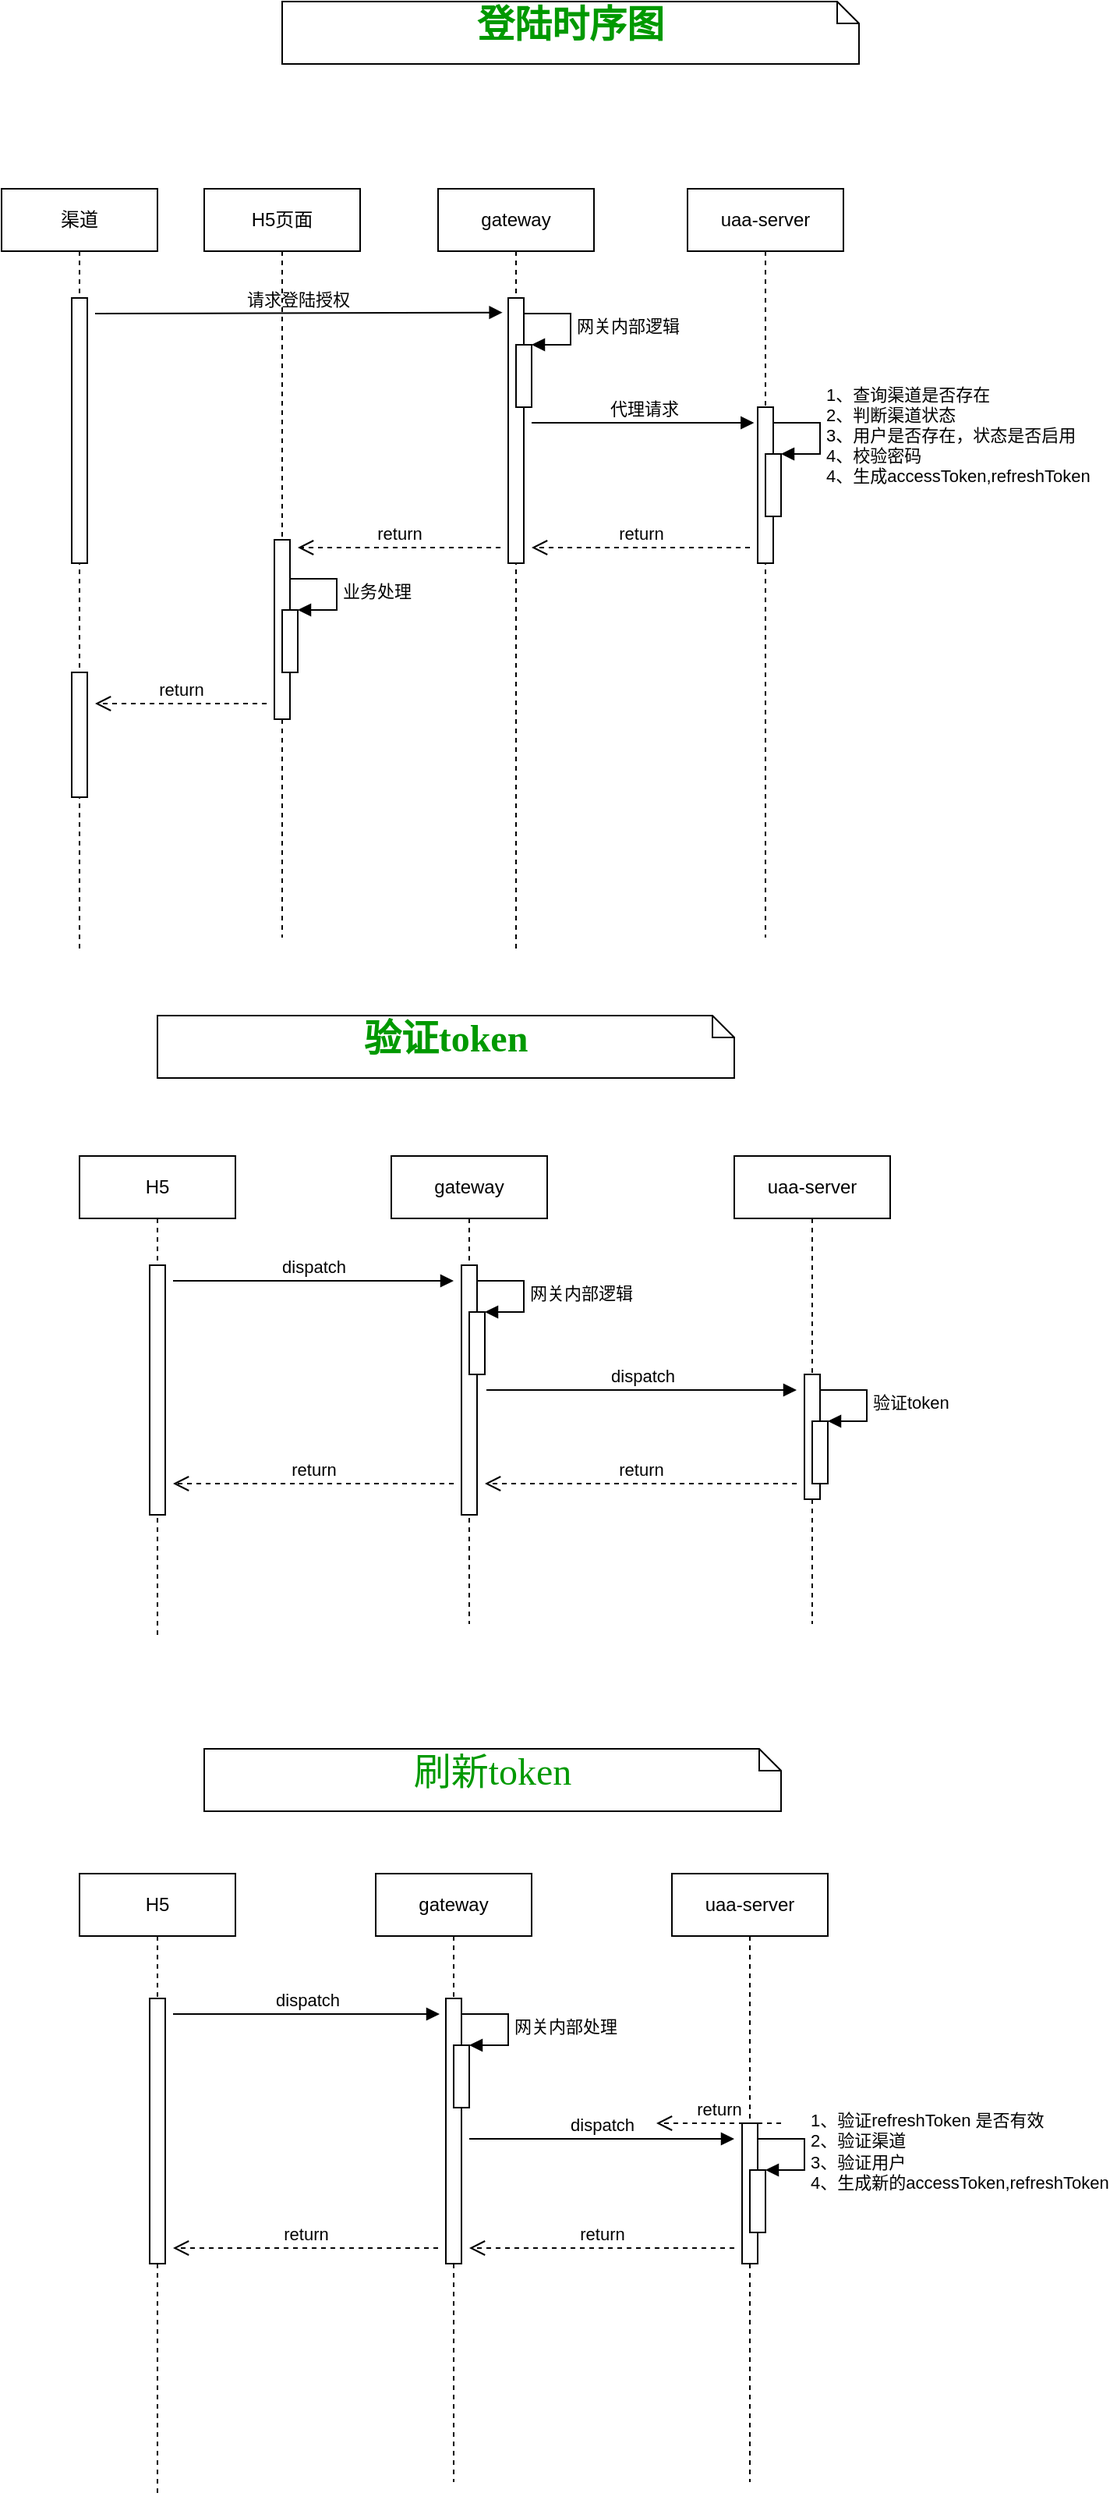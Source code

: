 <mxfile version="14.6.1" type="github">
  <diagram name="Page-1" id="13e1069c-82ec-6db2-03f1-153e76fe0fe0">
    <mxGraphModel dx="1022" dy="437" grid="1" gridSize="10" guides="1" tooltips="1" connect="1" arrows="1" fold="1" page="1" pageScale="1" pageWidth="1100" pageHeight="850" background="#ffffff" math="0" shadow="0">
      <root>
        <mxCell id="0" />
        <mxCell id="1" parent="0" />
        <mxCell id="7baba1c4bc27f4b0-40" value="&lt;font&gt;&lt;b&gt;&lt;font color=&quot;#009900&quot; style=&quot;font-size: 24px&quot;&gt;登陆时序图&lt;/font&gt;&lt;br&gt;&lt;/b&gt;&lt;/font&gt;" style="shape=note;whiteSpace=wrap;html=1;size=14;verticalAlign=top;align=center;spacingTop=-6;rounded=0;shadow=0;comic=0;labelBackgroundColor=none;strokeWidth=1;fontFamily=Verdana;fontSize=12" parent="1" vertex="1">
          <mxGeometry x="240" width="370" height="40" as="geometry" />
        </mxCell>
        <mxCell id="KGN7WheUU5ocgR0QFIUr-1" value="渠道" style="shape=umlLifeline;perimeter=lifelinePerimeter;whiteSpace=wrap;html=1;container=1;collapsible=0;recursiveResize=0;outlineConnect=0;" vertex="1" parent="1">
          <mxGeometry x="60" y="120" width="100" height="490" as="geometry" />
        </mxCell>
        <mxCell id="KGN7WheUU5ocgR0QFIUr-4" value="" style="html=1;points=[];perimeter=orthogonalPerimeter;" vertex="1" parent="KGN7WheUU5ocgR0QFIUr-1">
          <mxGeometry x="45" y="70" width="10" height="170" as="geometry" />
        </mxCell>
        <mxCell id="KGN7WheUU5ocgR0QFIUr-5" value="请求登陆授权" style="html=1;verticalAlign=bottom;endArrow=block;entryX=-0.367;entryY=0.055;entryDx=0;entryDy=0;entryPerimeter=0;" edge="1" parent="KGN7WheUU5ocgR0QFIUr-1" target="KGN7WheUU5ocgR0QFIUr-8">
          <mxGeometry width="80" relative="1" as="geometry">
            <mxPoint x="60" y="80" as="sourcePoint" />
            <mxPoint x="220" y="80" as="targetPoint" />
          </mxGeometry>
        </mxCell>
        <mxCell id="KGN7WheUU5ocgR0QFIUr-25" value="" style="html=1;points=[];perimeter=orthogonalPerimeter;" vertex="1" parent="KGN7WheUU5ocgR0QFIUr-1">
          <mxGeometry x="45" y="310" width="10" height="80" as="geometry" />
        </mxCell>
        <mxCell id="KGN7WheUU5ocgR0QFIUr-26" value="return" style="html=1;verticalAlign=bottom;endArrow=open;dashed=1;endSize=8;" edge="1" parent="KGN7WheUU5ocgR0QFIUr-1">
          <mxGeometry relative="1" as="geometry">
            <mxPoint x="170" y="330" as="sourcePoint" />
            <mxPoint x="60" y="330" as="targetPoint" />
          </mxGeometry>
        </mxCell>
        <mxCell id="KGN7WheUU5ocgR0QFIUr-2" value="gateway" style="shape=umlLifeline;perimeter=lifelinePerimeter;whiteSpace=wrap;html=1;container=1;collapsible=0;recursiveResize=0;outlineConnect=0;" vertex="1" parent="1">
          <mxGeometry x="340" y="120" width="100" height="490" as="geometry" />
        </mxCell>
        <mxCell id="KGN7WheUU5ocgR0QFIUr-8" value="" style="html=1;points=[];perimeter=orthogonalPerimeter;" vertex="1" parent="KGN7WheUU5ocgR0QFIUr-2">
          <mxGeometry x="45" y="70" width="10" height="170" as="geometry" />
        </mxCell>
        <mxCell id="KGN7WheUU5ocgR0QFIUr-9" value="" style="html=1;points=[];perimeter=orthogonalPerimeter;" vertex="1" parent="KGN7WheUU5ocgR0QFIUr-2">
          <mxGeometry x="50" y="100" width="10" height="40" as="geometry" />
        </mxCell>
        <mxCell id="KGN7WheUU5ocgR0QFIUr-10" value="网关内部逻辑" style="edgeStyle=orthogonalEdgeStyle;html=1;align=left;spacingLeft=2;endArrow=block;rounded=0;entryX=1;entryY=0;" edge="1" target="KGN7WheUU5ocgR0QFIUr-9" parent="KGN7WheUU5ocgR0QFIUr-2">
          <mxGeometry relative="1" as="geometry">
            <mxPoint x="55" y="80" as="sourcePoint" />
            <Array as="points">
              <mxPoint x="85" y="80" />
            </Array>
          </mxGeometry>
        </mxCell>
        <mxCell id="KGN7WheUU5ocgR0QFIUr-11" value="代理请求" style="html=1;verticalAlign=bottom;endArrow=block;entryX=-0.233;entryY=0.1;entryDx=0;entryDy=0;entryPerimeter=0;" edge="1" parent="KGN7WheUU5ocgR0QFIUr-2" target="KGN7WheUU5ocgR0QFIUr-12">
          <mxGeometry width="80" relative="1" as="geometry">
            <mxPoint x="60" y="150" as="sourcePoint" />
            <mxPoint x="140" y="150" as="targetPoint" />
          </mxGeometry>
        </mxCell>
        <mxCell id="KGN7WheUU5ocgR0QFIUr-3" value="uaa-server" style="shape=umlLifeline;perimeter=lifelinePerimeter;whiteSpace=wrap;html=1;container=1;collapsible=0;recursiveResize=0;outlineConnect=0;" vertex="1" parent="1">
          <mxGeometry x="500" y="120" width="100" height="480" as="geometry" />
        </mxCell>
        <mxCell id="KGN7WheUU5ocgR0QFIUr-12" value="" style="html=1;points=[];perimeter=orthogonalPerimeter;" vertex="1" parent="KGN7WheUU5ocgR0QFIUr-3">
          <mxGeometry x="45" y="140" width="10" height="100" as="geometry" />
        </mxCell>
        <mxCell id="KGN7WheUU5ocgR0QFIUr-13" value="" style="html=1;points=[];perimeter=orthogonalPerimeter;" vertex="1" parent="KGN7WheUU5ocgR0QFIUr-3">
          <mxGeometry x="50" y="170" width="10" height="40" as="geometry" />
        </mxCell>
        <mxCell id="KGN7WheUU5ocgR0QFIUr-14" value="1、查询渠道是否存在&lt;br&gt;2、判断渠道状态&lt;br&gt;3、用户是否存在，状态是否启用&lt;br&gt;4、校验密码&lt;br&gt;4、生成accessToken,refreshToken" style="edgeStyle=orthogonalEdgeStyle;html=1;align=left;spacingLeft=2;endArrow=block;rounded=0;entryX=1;entryY=0;" edge="1" target="KGN7WheUU5ocgR0QFIUr-13" parent="KGN7WheUU5ocgR0QFIUr-3">
          <mxGeometry relative="1" as="geometry">
            <mxPoint x="55" y="150" as="sourcePoint" />
            <Array as="points">
              <mxPoint x="85" y="150" />
            </Array>
          </mxGeometry>
        </mxCell>
        <mxCell id="KGN7WheUU5ocgR0QFIUr-15" value="return" style="html=1;verticalAlign=bottom;endArrow=open;dashed=1;endSize=8;" edge="1" parent="1">
          <mxGeometry relative="1" as="geometry">
            <mxPoint x="540" y="350" as="sourcePoint" />
            <mxPoint x="400" y="350" as="targetPoint" />
          </mxGeometry>
        </mxCell>
        <mxCell id="KGN7WheUU5ocgR0QFIUr-18" value="H5页面" style="shape=umlLifeline;perimeter=lifelinePerimeter;whiteSpace=wrap;html=1;container=1;collapsible=0;recursiveResize=0;outlineConnect=0;" vertex="1" parent="1">
          <mxGeometry x="190" y="120" width="100" height="480" as="geometry" />
        </mxCell>
        <mxCell id="KGN7WheUU5ocgR0QFIUr-19" value="" style="html=1;points=[];perimeter=orthogonalPerimeter;" vertex="1" parent="KGN7WheUU5ocgR0QFIUr-18">
          <mxGeometry x="45" y="225" width="10" height="115" as="geometry" />
        </mxCell>
        <mxCell id="KGN7WheUU5ocgR0QFIUr-20" value="return" style="html=1;verticalAlign=bottom;endArrow=open;dashed=1;endSize=8;" edge="1" parent="KGN7WheUU5ocgR0QFIUr-18">
          <mxGeometry relative="1" as="geometry">
            <mxPoint x="190" y="230" as="sourcePoint" />
            <mxPoint x="60" y="230" as="targetPoint" />
          </mxGeometry>
        </mxCell>
        <mxCell id="KGN7WheUU5ocgR0QFIUr-23" value="" style="html=1;points=[];perimeter=orthogonalPerimeter;" vertex="1" parent="KGN7WheUU5ocgR0QFIUr-18">
          <mxGeometry x="50" y="270" width="10" height="40" as="geometry" />
        </mxCell>
        <mxCell id="KGN7WheUU5ocgR0QFIUr-24" value="业务处理" style="edgeStyle=orthogonalEdgeStyle;html=1;align=left;spacingLeft=2;endArrow=block;rounded=0;entryX=1;entryY=0;" edge="1" target="KGN7WheUU5ocgR0QFIUr-23" parent="KGN7WheUU5ocgR0QFIUr-18">
          <mxGeometry relative="1" as="geometry">
            <mxPoint x="55" y="250" as="sourcePoint" />
            <Array as="points">
              <mxPoint x="85" y="250" />
            </Array>
          </mxGeometry>
        </mxCell>
        <mxCell id="KGN7WheUU5ocgR0QFIUr-28" value="H5" style="shape=umlLifeline;perimeter=lifelinePerimeter;whiteSpace=wrap;html=1;container=1;collapsible=0;recursiveResize=0;outlineConnect=0;" vertex="1" parent="1">
          <mxGeometry x="110" y="740" width="100" height="310" as="geometry" />
        </mxCell>
        <mxCell id="KGN7WheUU5ocgR0QFIUr-32" value="" style="html=1;points=[];perimeter=orthogonalPerimeter;" vertex="1" parent="KGN7WheUU5ocgR0QFIUr-28">
          <mxGeometry x="45" y="70" width="10" height="160" as="geometry" />
        </mxCell>
        <mxCell id="KGN7WheUU5ocgR0QFIUr-33" value="dispatch" style="html=1;verticalAlign=bottom;endArrow=block;" edge="1" parent="KGN7WheUU5ocgR0QFIUr-28">
          <mxGeometry width="80" relative="1" as="geometry">
            <mxPoint x="60" y="80" as="sourcePoint" />
            <mxPoint x="240" y="80" as="targetPoint" />
          </mxGeometry>
        </mxCell>
        <mxCell id="KGN7WheUU5ocgR0QFIUr-29" value="gateway" style="shape=umlLifeline;perimeter=lifelinePerimeter;whiteSpace=wrap;html=1;container=1;collapsible=0;recursiveResize=0;outlineConnect=0;" vertex="1" parent="1">
          <mxGeometry x="310" y="740" width="100" height="300" as="geometry" />
        </mxCell>
        <mxCell id="KGN7WheUU5ocgR0QFIUr-34" value="" style="html=1;points=[];perimeter=orthogonalPerimeter;" vertex="1" parent="KGN7WheUU5ocgR0QFIUr-29">
          <mxGeometry x="45" y="70" width="10" height="160" as="geometry" />
        </mxCell>
        <mxCell id="KGN7WheUU5ocgR0QFIUr-35" value="" style="html=1;points=[];perimeter=orthogonalPerimeter;" vertex="1" parent="KGN7WheUU5ocgR0QFIUr-29">
          <mxGeometry x="50" y="100" width="10" height="40" as="geometry" />
        </mxCell>
        <mxCell id="KGN7WheUU5ocgR0QFIUr-36" value="网关内部逻辑" style="edgeStyle=orthogonalEdgeStyle;html=1;align=left;spacingLeft=2;endArrow=block;rounded=0;entryX=1;entryY=0;" edge="1" target="KGN7WheUU5ocgR0QFIUr-35" parent="KGN7WheUU5ocgR0QFIUr-29">
          <mxGeometry relative="1" as="geometry">
            <mxPoint x="55" y="80" as="sourcePoint" />
            <Array as="points">
              <mxPoint x="85" y="80" />
            </Array>
          </mxGeometry>
        </mxCell>
        <mxCell id="KGN7WheUU5ocgR0QFIUr-30" value="uaa-server" style="shape=umlLifeline;perimeter=lifelinePerimeter;whiteSpace=wrap;html=1;container=1;collapsible=0;recursiveResize=0;outlineConnect=0;" vertex="1" parent="1">
          <mxGeometry x="530" y="740" width="100" height="300" as="geometry" />
        </mxCell>
        <mxCell id="KGN7WheUU5ocgR0QFIUr-38" value="" style="html=1;points=[];perimeter=orthogonalPerimeter;" vertex="1" parent="KGN7WheUU5ocgR0QFIUr-30">
          <mxGeometry x="45" y="140" width="10" height="80" as="geometry" />
        </mxCell>
        <mxCell id="KGN7WheUU5ocgR0QFIUr-39" value="" style="html=1;points=[];perimeter=orthogonalPerimeter;" vertex="1" parent="KGN7WheUU5ocgR0QFIUr-30">
          <mxGeometry x="50" y="170" width="10" height="40" as="geometry" />
        </mxCell>
        <mxCell id="KGN7WheUU5ocgR0QFIUr-40" value="验证token" style="edgeStyle=orthogonalEdgeStyle;html=1;align=left;spacingLeft=2;endArrow=block;rounded=0;entryX=1;entryY=0;" edge="1" target="KGN7WheUU5ocgR0QFIUr-39" parent="KGN7WheUU5ocgR0QFIUr-30">
          <mxGeometry relative="1" as="geometry">
            <mxPoint x="55" y="150" as="sourcePoint" />
            <Array as="points">
              <mxPoint x="85" y="150" />
            </Array>
          </mxGeometry>
        </mxCell>
        <mxCell id="KGN7WheUU5ocgR0QFIUr-31" value="&lt;font&gt;&lt;b&gt;&lt;font color=&quot;#009900&quot; style=&quot;font-size: 24px&quot;&gt;验证token&lt;/font&gt;&lt;br&gt;&lt;/b&gt;&lt;/font&gt;" style="shape=note;whiteSpace=wrap;html=1;size=14;verticalAlign=top;align=center;spacingTop=-6;rounded=0;shadow=0;comic=0;labelBackgroundColor=none;strokeWidth=1;fontFamily=Verdana;fontSize=12" vertex="1" parent="1">
          <mxGeometry x="160" y="650" width="370" height="40" as="geometry" />
        </mxCell>
        <mxCell id="KGN7WheUU5ocgR0QFIUr-37" value="dispatch" style="html=1;verticalAlign=bottom;endArrow=block;" edge="1" parent="1">
          <mxGeometry width="80" relative="1" as="geometry">
            <mxPoint x="371" y="890" as="sourcePoint" />
            <mxPoint x="570" y="890" as="targetPoint" />
          </mxGeometry>
        </mxCell>
        <mxCell id="KGN7WheUU5ocgR0QFIUr-41" value="return" style="html=1;verticalAlign=bottom;endArrow=open;dashed=1;endSize=8;" edge="1" parent="1">
          <mxGeometry relative="1" as="geometry">
            <mxPoint x="570" y="950" as="sourcePoint" />
            <mxPoint x="370" y="950" as="targetPoint" />
          </mxGeometry>
        </mxCell>
        <mxCell id="KGN7WheUU5ocgR0QFIUr-42" value="return" style="html=1;verticalAlign=bottom;endArrow=open;dashed=1;endSize=8;" edge="1" parent="1">
          <mxGeometry relative="1" as="geometry">
            <mxPoint x="350" y="950" as="sourcePoint" />
            <mxPoint x="170" y="950" as="targetPoint" />
          </mxGeometry>
        </mxCell>
        <mxCell id="KGN7WheUU5ocgR0QFIUr-43" value="H5" style="shape=umlLifeline;perimeter=lifelinePerimeter;whiteSpace=wrap;html=1;container=1;collapsible=0;recursiveResize=0;outlineConnect=0;" vertex="1" parent="1">
          <mxGeometry x="110" y="1200" width="100" height="400" as="geometry" />
        </mxCell>
        <mxCell id="KGN7WheUU5ocgR0QFIUr-46" value="" style="html=1;points=[];perimeter=orthogonalPerimeter;" vertex="1" parent="KGN7WheUU5ocgR0QFIUr-43">
          <mxGeometry x="45" y="80" width="10" height="170" as="geometry" />
        </mxCell>
        <mxCell id="KGN7WheUU5ocgR0QFIUr-47" value="dispatch" style="html=1;verticalAlign=bottom;endArrow=block;" edge="1" parent="KGN7WheUU5ocgR0QFIUr-43">
          <mxGeometry width="80" relative="1" as="geometry">
            <mxPoint x="60" y="90" as="sourcePoint" />
            <mxPoint x="231" y="90" as="targetPoint" />
          </mxGeometry>
        </mxCell>
        <mxCell id="KGN7WheUU5ocgR0QFIUr-44" value="gateway" style="shape=umlLifeline;perimeter=lifelinePerimeter;whiteSpace=wrap;html=1;container=1;collapsible=0;recursiveResize=0;outlineConnect=0;" vertex="1" parent="1">
          <mxGeometry x="300" y="1200" width="100" height="390" as="geometry" />
        </mxCell>
        <mxCell id="KGN7WheUU5ocgR0QFIUr-48" value="" style="html=1;points=[];perimeter=orthogonalPerimeter;" vertex="1" parent="KGN7WheUU5ocgR0QFIUr-44">
          <mxGeometry x="45" y="80" width="10" height="170" as="geometry" />
        </mxCell>
        <mxCell id="KGN7WheUU5ocgR0QFIUr-51" value="" style="html=1;points=[];perimeter=orthogonalPerimeter;" vertex="1" parent="KGN7WheUU5ocgR0QFIUr-44">
          <mxGeometry x="50" y="110" width="10" height="40" as="geometry" />
        </mxCell>
        <mxCell id="KGN7WheUU5ocgR0QFIUr-52" value="网关内部处理" style="edgeStyle=orthogonalEdgeStyle;html=1;align=left;spacingLeft=2;endArrow=block;rounded=0;entryX=1;entryY=0;" edge="1" target="KGN7WheUU5ocgR0QFIUr-51" parent="KGN7WheUU5ocgR0QFIUr-44">
          <mxGeometry relative="1" as="geometry">
            <mxPoint x="55" y="90" as="sourcePoint" />
            <Array as="points">
              <mxPoint x="85" y="90" />
            </Array>
          </mxGeometry>
        </mxCell>
        <mxCell id="KGN7WheUU5ocgR0QFIUr-53" value="dispatch" style="html=1;verticalAlign=bottom;endArrow=block;" edge="1" parent="KGN7WheUU5ocgR0QFIUr-44">
          <mxGeometry width="80" relative="1" as="geometry">
            <mxPoint x="60" y="170" as="sourcePoint" />
            <mxPoint x="230" y="170" as="targetPoint" />
          </mxGeometry>
        </mxCell>
        <mxCell id="KGN7WheUU5ocgR0QFIUr-45" value="uaa-server" style="shape=umlLifeline;perimeter=lifelinePerimeter;whiteSpace=wrap;html=1;container=1;collapsible=0;recursiveResize=0;outlineConnect=0;" vertex="1" parent="1">
          <mxGeometry x="490" y="1200" width="100" height="390" as="geometry" />
        </mxCell>
        <mxCell id="KGN7WheUU5ocgR0QFIUr-54" value="" style="html=1;points=[];perimeter=orthogonalPerimeter;" vertex="1" parent="KGN7WheUU5ocgR0QFIUr-45">
          <mxGeometry x="45" y="160" width="10" height="90" as="geometry" />
        </mxCell>
        <mxCell id="KGN7WheUU5ocgR0QFIUr-59" value="" style="html=1;points=[];perimeter=orthogonalPerimeter;" vertex="1" parent="KGN7WheUU5ocgR0QFIUr-45">
          <mxGeometry x="50" y="190" width="10" height="40" as="geometry" />
        </mxCell>
        <mxCell id="KGN7WheUU5ocgR0QFIUr-60" value="1、验证refreshToken 是否有效&lt;br&gt;2、验证渠道&lt;br&gt;3、验证用户&lt;br&gt;4、生成新的accessToken,refreshToken" style="edgeStyle=orthogonalEdgeStyle;html=1;align=left;spacingLeft=2;endArrow=block;rounded=0;entryX=1;entryY=0;" edge="1" target="KGN7WheUU5ocgR0QFIUr-59" parent="KGN7WheUU5ocgR0QFIUr-45">
          <mxGeometry relative="1" as="geometry">
            <mxPoint x="55" y="170" as="sourcePoint" />
            <Array as="points">
              <mxPoint x="85" y="170" />
            </Array>
          </mxGeometry>
        </mxCell>
        <mxCell id="KGN7WheUU5ocgR0QFIUr-61" value="return" style="html=1;verticalAlign=bottom;endArrow=open;dashed=1;endSize=8;" edge="1" parent="1">
          <mxGeometry relative="1" as="geometry">
            <mxPoint x="560" y="1360" as="sourcePoint" />
            <mxPoint x="480" y="1360" as="targetPoint" />
          </mxGeometry>
        </mxCell>
        <mxCell id="KGN7WheUU5ocgR0QFIUr-62" value="return" style="html=1;verticalAlign=bottom;endArrow=open;dashed=1;endSize=8;" edge="1" parent="1">
          <mxGeometry relative="1" as="geometry">
            <mxPoint x="530" y="1440" as="sourcePoint" />
            <mxPoint x="360" y="1440" as="targetPoint" />
          </mxGeometry>
        </mxCell>
        <mxCell id="KGN7WheUU5ocgR0QFIUr-63" value="return" style="html=1;verticalAlign=bottom;endArrow=open;dashed=1;endSize=8;" edge="1" parent="1">
          <mxGeometry relative="1" as="geometry">
            <mxPoint x="340" y="1440" as="sourcePoint" />
            <mxPoint x="170" y="1440" as="targetPoint" />
          </mxGeometry>
        </mxCell>
        <mxCell id="KGN7WheUU5ocgR0QFIUr-64" value="&lt;font color=&quot;#009900&quot;&gt;&lt;span style=&quot;font-size: 24px&quot;&gt;刷新token&lt;/span&gt;&lt;/font&gt;" style="shape=note;whiteSpace=wrap;html=1;size=14;verticalAlign=top;align=center;spacingTop=-6;rounded=0;shadow=0;comic=0;labelBackgroundColor=none;strokeWidth=1;fontFamily=Verdana;fontSize=12" vertex="1" parent="1">
          <mxGeometry x="190" y="1120" width="370" height="40" as="geometry" />
        </mxCell>
      </root>
    </mxGraphModel>
  </diagram>
</mxfile>
